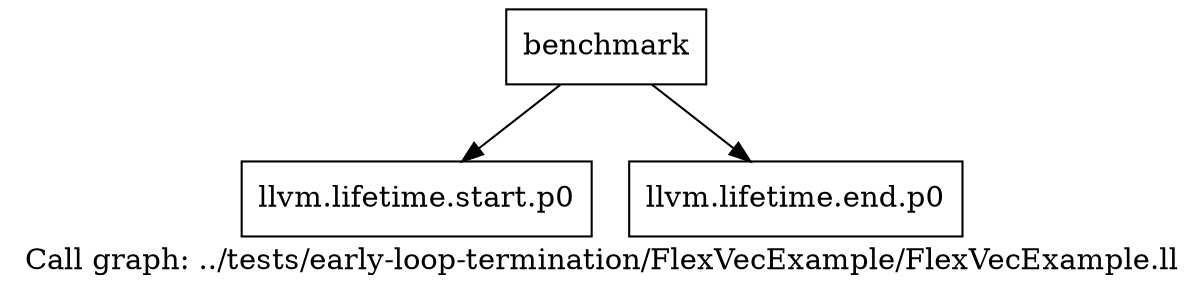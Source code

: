 digraph "Call graph: ../tests/early-loop-termination/FlexVecExample/FlexVecExample.ll" {
	label="Call graph: ../tests/early-loop-termination/FlexVecExample/FlexVecExample.ll";

	Node0x5591e868c6c0 [shape=record,label="{benchmark}"];
	Node0x5591e868c6c0 -> Node0x5591e867dd30;
	Node0x5591e868c6c0 -> Node0x5591e868c340;
	Node0x5591e867dd30 [shape=record,label="{llvm.lifetime.start.p0}"];
	Node0x5591e868c340 [shape=record,label="{llvm.lifetime.end.p0}"];
}
